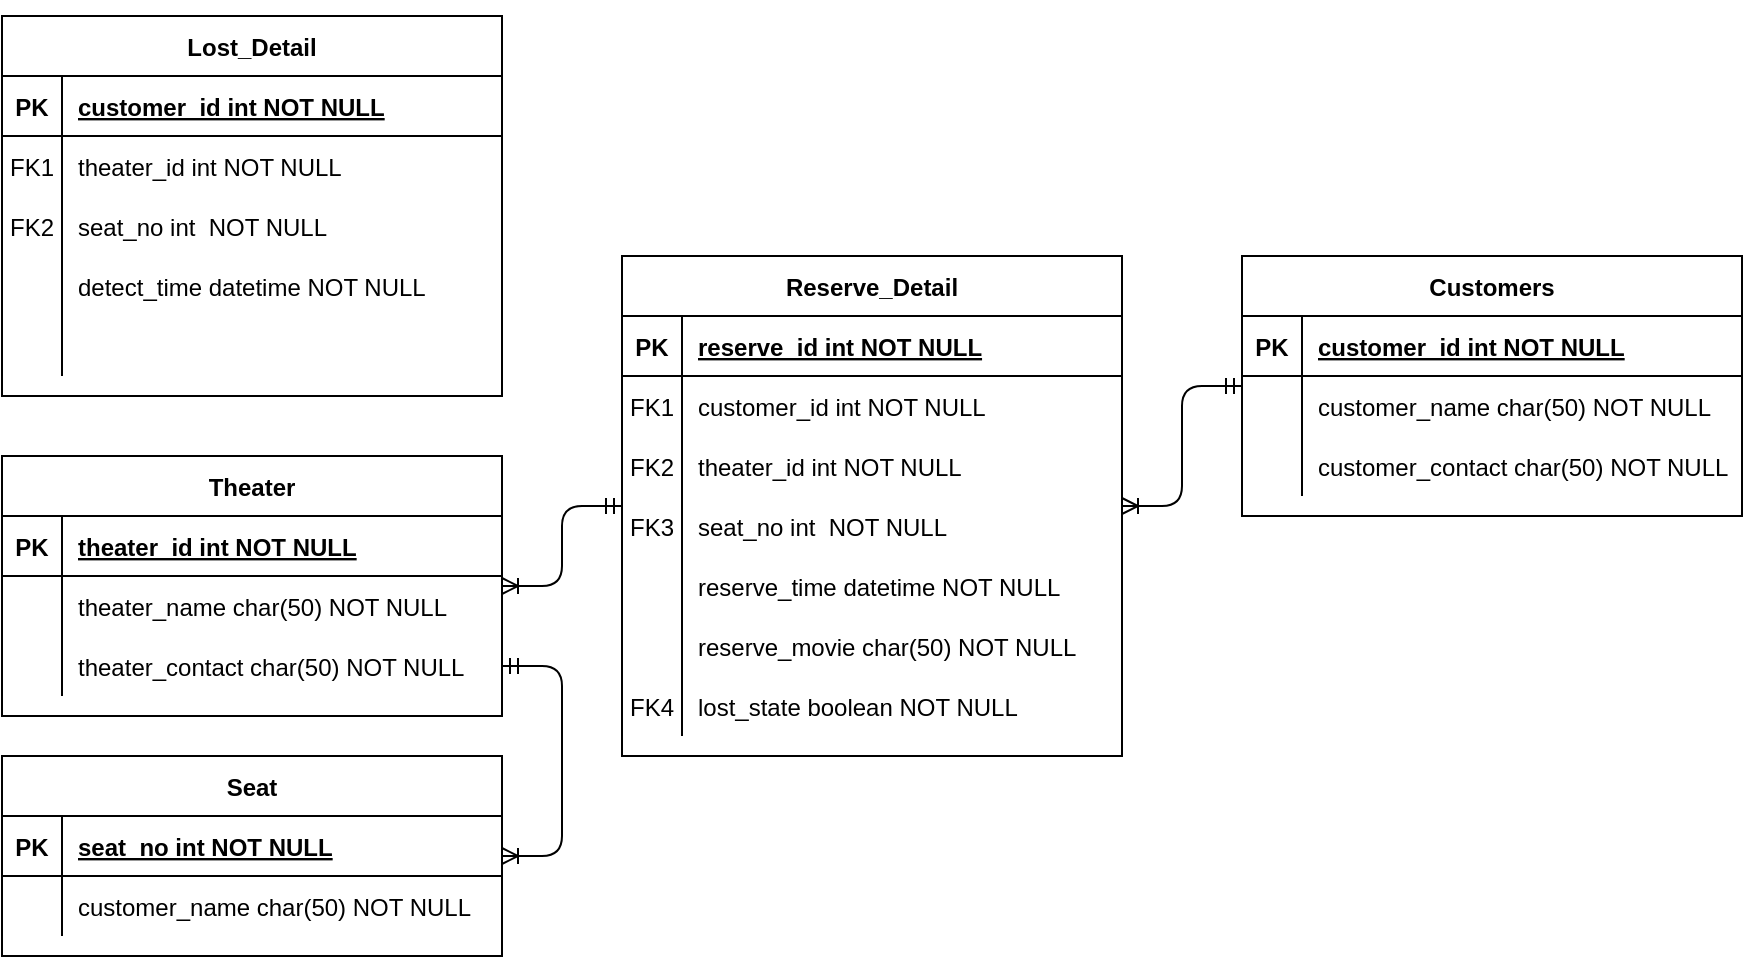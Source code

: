 <mxfile version="14.5.7" type="github">
  <diagram id="R2lEEEUBdFMjLlhIrx00" name="Page-1">
    <mxGraphModel dx="2272" dy="1932" grid="1" gridSize="10" guides="1" tooltips="1" connect="1" arrows="1" fold="1" page="1" pageScale="1" pageWidth="850" pageHeight="1100" math="0" shadow="0" extFonts="Permanent Marker^https://fonts.googleapis.com/css?family=Permanent+Marker">
      <root>
        <mxCell id="0" />
        <mxCell id="1" parent="0" />
        <mxCell id="C-vyLk0tnHw3VtMMgP7b-2" value="Reserve_Detail" style="shape=table;startSize=30;container=1;collapsible=1;childLayout=tableLayout;fixedRows=1;rowLines=0;fontStyle=1;align=center;resizeLast=1;" parent="1" vertex="1">
          <mxGeometry x="90" y="-90" width="250" height="250" as="geometry" />
        </mxCell>
        <mxCell id="C-vyLk0tnHw3VtMMgP7b-3" value="" style="shape=partialRectangle;collapsible=0;dropTarget=0;pointerEvents=0;fillColor=none;points=[[0,0.5],[1,0.5]];portConstraint=eastwest;top=0;left=0;right=0;bottom=1;" parent="C-vyLk0tnHw3VtMMgP7b-2" vertex="1">
          <mxGeometry y="30" width="250" height="30" as="geometry" />
        </mxCell>
        <mxCell id="C-vyLk0tnHw3VtMMgP7b-4" value="PK" style="shape=partialRectangle;overflow=hidden;connectable=0;fillColor=none;top=0;left=0;bottom=0;right=0;fontStyle=1;" parent="C-vyLk0tnHw3VtMMgP7b-3" vertex="1">
          <mxGeometry width="30" height="30" as="geometry" />
        </mxCell>
        <mxCell id="C-vyLk0tnHw3VtMMgP7b-5" value="reserve_id int NOT NULL " style="shape=partialRectangle;overflow=hidden;connectable=0;fillColor=none;top=0;left=0;bottom=0;right=0;align=left;spacingLeft=6;fontStyle=5;" parent="C-vyLk0tnHw3VtMMgP7b-3" vertex="1">
          <mxGeometry x="30" width="220" height="30" as="geometry" />
        </mxCell>
        <mxCell id="C-vyLk0tnHw3VtMMgP7b-6" value="" style="shape=partialRectangle;collapsible=0;dropTarget=0;pointerEvents=0;fillColor=none;points=[[0,0.5],[1,0.5]];portConstraint=eastwest;top=0;left=0;right=0;bottom=0;" parent="C-vyLk0tnHw3VtMMgP7b-2" vertex="1">
          <mxGeometry y="60" width="250" height="30" as="geometry" />
        </mxCell>
        <mxCell id="C-vyLk0tnHw3VtMMgP7b-7" value="FK1" style="shape=partialRectangle;overflow=hidden;connectable=0;fillColor=none;top=0;left=0;bottom=0;right=0;" parent="C-vyLk0tnHw3VtMMgP7b-6" vertex="1">
          <mxGeometry width="30" height="30" as="geometry" />
        </mxCell>
        <mxCell id="C-vyLk0tnHw3VtMMgP7b-8" value="customer_id int NOT NULL" style="shape=partialRectangle;overflow=hidden;connectable=0;fillColor=none;top=0;left=0;bottom=0;right=0;align=left;spacingLeft=6;" parent="C-vyLk0tnHw3VtMMgP7b-6" vertex="1">
          <mxGeometry x="30" width="220" height="30" as="geometry" />
        </mxCell>
        <mxCell id="fnGdS_9XlnBEm4dcvLmP-45" style="shape=partialRectangle;collapsible=0;dropTarget=0;pointerEvents=0;fillColor=none;points=[[0,0.5],[1,0.5]];portConstraint=eastwest;top=0;left=0;right=0;bottom=0;" vertex="1" parent="C-vyLk0tnHw3VtMMgP7b-2">
          <mxGeometry y="90" width="250" height="30" as="geometry" />
        </mxCell>
        <mxCell id="fnGdS_9XlnBEm4dcvLmP-46" value="FK2" style="shape=partialRectangle;overflow=hidden;connectable=0;fillColor=none;top=0;left=0;bottom=0;right=0;" vertex="1" parent="fnGdS_9XlnBEm4dcvLmP-45">
          <mxGeometry width="30" height="30" as="geometry" />
        </mxCell>
        <mxCell id="fnGdS_9XlnBEm4dcvLmP-47" value="theater_id int NOT NULL" style="shape=partialRectangle;overflow=hidden;connectable=0;fillColor=none;top=0;left=0;bottom=0;right=0;align=left;spacingLeft=6;" vertex="1" parent="fnGdS_9XlnBEm4dcvLmP-45">
          <mxGeometry x="30" width="220" height="30" as="geometry" />
        </mxCell>
        <mxCell id="C-vyLk0tnHw3VtMMgP7b-9" value="" style="shape=partialRectangle;collapsible=0;dropTarget=0;pointerEvents=0;fillColor=none;points=[[0,0.5],[1,0.5]];portConstraint=eastwest;top=0;left=0;right=0;bottom=0;" parent="C-vyLk0tnHw3VtMMgP7b-2" vertex="1">
          <mxGeometry y="120" width="250" height="30" as="geometry" />
        </mxCell>
        <mxCell id="C-vyLk0tnHw3VtMMgP7b-10" value="FK3" style="shape=partialRectangle;overflow=hidden;connectable=0;fillColor=none;top=0;left=0;bottom=0;right=0;" parent="C-vyLk0tnHw3VtMMgP7b-9" vertex="1">
          <mxGeometry width="30" height="30" as="geometry" />
        </mxCell>
        <mxCell id="C-vyLk0tnHw3VtMMgP7b-11" value="seat_no int  NOT NULL" style="shape=partialRectangle;overflow=hidden;connectable=0;fillColor=none;top=0;left=0;bottom=0;right=0;align=left;spacingLeft=6;" parent="C-vyLk0tnHw3VtMMgP7b-9" vertex="1">
          <mxGeometry x="30" width="220" height="30" as="geometry" />
        </mxCell>
        <mxCell id="fnGdS_9XlnBEm4dcvLmP-18" style="shape=partialRectangle;collapsible=0;dropTarget=0;pointerEvents=0;fillColor=none;points=[[0,0.5],[1,0.5]];portConstraint=eastwest;top=0;left=0;right=0;bottom=0;" vertex="1" parent="C-vyLk0tnHw3VtMMgP7b-2">
          <mxGeometry y="150" width="250" height="30" as="geometry" />
        </mxCell>
        <mxCell id="fnGdS_9XlnBEm4dcvLmP-19" style="shape=partialRectangle;overflow=hidden;connectable=0;fillColor=none;top=0;left=0;bottom=0;right=0;" vertex="1" parent="fnGdS_9XlnBEm4dcvLmP-18">
          <mxGeometry width="30" height="30" as="geometry" />
        </mxCell>
        <mxCell id="fnGdS_9XlnBEm4dcvLmP-20" value="reserve_time datetime NOT NULL" style="shape=partialRectangle;overflow=hidden;connectable=0;fillColor=none;top=0;left=0;bottom=0;right=0;align=left;spacingLeft=6;" vertex="1" parent="fnGdS_9XlnBEm4dcvLmP-18">
          <mxGeometry x="30" width="220" height="30" as="geometry" />
        </mxCell>
        <mxCell id="fnGdS_9XlnBEm4dcvLmP-21" style="shape=partialRectangle;collapsible=0;dropTarget=0;pointerEvents=0;fillColor=none;points=[[0,0.5],[1,0.5]];portConstraint=eastwest;top=0;left=0;right=0;bottom=0;" vertex="1" parent="C-vyLk0tnHw3VtMMgP7b-2">
          <mxGeometry y="180" width="250" height="30" as="geometry" />
        </mxCell>
        <mxCell id="fnGdS_9XlnBEm4dcvLmP-22" style="shape=partialRectangle;overflow=hidden;connectable=0;fillColor=none;top=0;left=0;bottom=0;right=0;" vertex="1" parent="fnGdS_9XlnBEm4dcvLmP-21">
          <mxGeometry width="30" height="30" as="geometry" />
        </mxCell>
        <mxCell id="fnGdS_9XlnBEm4dcvLmP-23" value="reserve_movie char(50) NOT NULL" style="shape=partialRectangle;overflow=hidden;connectable=0;fillColor=none;top=0;left=0;bottom=0;right=0;align=left;spacingLeft=6;" vertex="1" parent="fnGdS_9XlnBEm4dcvLmP-21">
          <mxGeometry x="30" width="220" height="30" as="geometry" />
        </mxCell>
        <mxCell id="fnGdS_9XlnBEm4dcvLmP-42" style="shape=partialRectangle;collapsible=0;dropTarget=0;pointerEvents=0;fillColor=none;points=[[0,0.5],[1,0.5]];portConstraint=eastwest;top=0;left=0;right=0;bottom=0;" vertex="1" parent="C-vyLk0tnHw3VtMMgP7b-2">
          <mxGeometry y="210" width="250" height="30" as="geometry" />
        </mxCell>
        <mxCell id="fnGdS_9XlnBEm4dcvLmP-43" value="FK4" style="shape=partialRectangle;overflow=hidden;connectable=0;fillColor=none;top=0;left=0;bottom=0;right=0;" vertex="1" parent="fnGdS_9XlnBEm4dcvLmP-42">
          <mxGeometry width="30" height="30" as="geometry" />
        </mxCell>
        <mxCell id="fnGdS_9XlnBEm4dcvLmP-44" value="lost_state boolean NOT NULL" style="shape=partialRectangle;overflow=hidden;connectable=0;fillColor=none;top=0;left=0;bottom=0;right=0;align=left;spacingLeft=6;" vertex="1" parent="fnGdS_9XlnBEm4dcvLmP-42">
          <mxGeometry x="30" width="220" height="30" as="geometry" />
        </mxCell>
        <mxCell id="C-vyLk0tnHw3VtMMgP7b-13" value="Theater" style="shape=table;startSize=30;container=1;collapsible=1;childLayout=tableLayout;fixedRows=1;rowLines=0;fontStyle=1;align=center;resizeLast=1;" parent="1" vertex="1">
          <mxGeometry x="-220" y="10" width="250" height="130" as="geometry" />
        </mxCell>
        <mxCell id="C-vyLk0tnHw3VtMMgP7b-14" value="" style="shape=partialRectangle;collapsible=0;dropTarget=0;pointerEvents=0;fillColor=none;points=[[0,0.5],[1,0.5]];portConstraint=eastwest;top=0;left=0;right=0;bottom=1;" parent="C-vyLk0tnHw3VtMMgP7b-13" vertex="1">
          <mxGeometry y="30" width="250" height="30" as="geometry" />
        </mxCell>
        <mxCell id="C-vyLk0tnHw3VtMMgP7b-15" value="PK" style="shape=partialRectangle;overflow=hidden;connectable=0;fillColor=none;top=0;left=0;bottom=0;right=0;fontStyle=1;" parent="C-vyLk0tnHw3VtMMgP7b-14" vertex="1">
          <mxGeometry width="30" height="30" as="geometry" />
        </mxCell>
        <mxCell id="C-vyLk0tnHw3VtMMgP7b-16" value="theater_id int NOT NULL " style="shape=partialRectangle;overflow=hidden;connectable=0;fillColor=none;top=0;left=0;bottom=0;right=0;align=left;spacingLeft=6;fontStyle=5;" parent="C-vyLk0tnHw3VtMMgP7b-14" vertex="1">
          <mxGeometry x="30" width="220" height="30" as="geometry" />
        </mxCell>
        <mxCell id="C-vyLk0tnHw3VtMMgP7b-17" value="" style="shape=partialRectangle;collapsible=0;dropTarget=0;pointerEvents=0;fillColor=none;points=[[0,0.5],[1,0.5]];portConstraint=eastwest;top=0;left=0;right=0;bottom=0;" parent="C-vyLk0tnHw3VtMMgP7b-13" vertex="1">
          <mxGeometry y="60" width="250" height="30" as="geometry" />
        </mxCell>
        <mxCell id="C-vyLk0tnHw3VtMMgP7b-18" value="" style="shape=partialRectangle;overflow=hidden;connectable=0;fillColor=none;top=0;left=0;bottom=0;right=0;" parent="C-vyLk0tnHw3VtMMgP7b-17" vertex="1">
          <mxGeometry width="30" height="30" as="geometry" />
        </mxCell>
        <mxCell id="C-vyLk0tnHw3VtMMgP7b-19" value="theater_name char(50) NOT NULL" style="shape=partialRectangle;overflow=hidden;connectable=0;fillColor=none;top=0;left=0;bottom=0;right=0;align=left;spacingLeft=6;" parent="C-vyLk0tnHw3VtMMgP7b-17" vertex="1">
          <mxGeometry x="30" width="220" height="30" as="geometry" />
        </mxCell>
        <mxCell id="C-vyLk0tnHw3VtMMgP7b-20" value="" style="shape=partialRectangle;collapsible=0;dropTarget=0;pointerEvents=0;fillColor=none;points=[[0,0.5],[1,0.5]];portConstraint=eastwest;top=0;left=0;right=0;bottom=0;" parent="C-vyLk0tnHw3VtMMgP7b-13" vertex="1">
          <mxGeometry y="90" width="250" height="30" as="geometry" />
        </mxCell>
        <mxCell id="C-vyLk0tnHw3VtMMgP7b-21" value="" style="shape=partialRectangle;overflow=hidden;connectable=0;fillColor=none;top=0;left=0;bottom=0;right=0;" parent="C-vyLk0tnHw3VtMMgP7b-20" vertex="1">
          <mxGeometry width="30" height="30" as="geometry" />
        </mxCell>
        <mxCell id="C-vyLk0tnHw3VtMMgP7b-22" value="theater_contact char(50) NOT NULL" style="shape=partialRectangle;overflow=hidden;connectable=0;fillColor=none;top=0;left=0;bottom=0;right=0;align=left;spacingLeft=6;" parent="C-vyLk0tnHw3VtMMgP7b-20" vertex="1">
          <mxGeometry x="30" width="220" height="30" as="geometry" />
        </mxCell>
        <mxCell id="C-vyLk0tnHw3VtMMgP7b-23" value="Seat" style="shape=table;startSize=30;container=1;collapsible=1;childLayout=tableLayout;fixedRows=1;rowLines=0;fontStyle=1;align=center;resizeLast=1;" parent="1" vertex="1">
          <mxGeometry x="-220" y="160" width="250" height="100" as="geometry" />
        </mxCell>
        <mxCell id="C-vyLk0tnHw3VtMMgP7b-24" value="" style="shape=partialRectangle;collapsible=0;dropTarget=0;pointerEvents=0;fillColor=none;points=[[0,0.5],[1,0.5]];portConstraint=eastwest;top=0;left=0;right=0;bottom=1;" parent="C-vyLk0tnHw3VtMMgP7b-23" vertex="1">
          <mxGeometry y="30" width="250" height="30" as="geometry" />
        </mxCell>
        <mxCell id="C-vyLk0tnHw3VtMMgP7b-25" value="PK" style="shape=partialRectangle;overflow=hidden;connectable=0;fillColor=none;top=0;left=0;bottom=0;right=0;fontStyle=1;" parent="C-vyLk0tnHw3VtMMgP7b-24" vertex="1">
          <mxGeometry width="30" height="30" as="geometry" />
        </mxCell>
        <mxCell id="C-vyLk0tnHw3VtMMgP7b-26" value="seat_no int NOT NULL" style="shape=partialRectangle;overflow=hidden;connectable=0;fillColor=none;top=0;left=0;bottom=0;right=0;align=left;spacingLeft=6;fontStyle=5;" parent="C-vyLk0tnHw3VtMMgP7b-24" vertex="1">
          <mxGeometry x="30" width="220" height="30" as="geometry" />
        </mxCell>
        <mxCell id="C-vyLk0tnHw3VtMMgP7b-27" value="" style="shape=partialRectangle;collapsible=0;dropTarget=0;pointerEvents=0;fillColor=none;points=[[0,0.5],[1,0.5]];portConstraint=eastwest;top=0;left=0;right=0;bottom=0;" parent="C-vyLk0tnHw3VtMMgP7b-23" vertex="1">
          <mxGeometry y="60" width="250" height="30" as="geometry" />
        </mxCell>
        <mxCell id="C-vyLk0tnHw3VtMMgP7b-28" value="" style="shape=partialRectangle;overflow=hidden;connectable=0;fillColor=none;top=0;left=0;bottom=0;right=0;" parent="C-vyLk0tnHw3VtMMgP7b-27" vertex="1">
          <mxGeometry width="30" height="30" as="geometry" />
        </mxCell>
        <mxCell id="C-vyLk0tnHw3VtMMgP7b-29" value="customer_name char(50) NOT NULL" style="shape=partialRectangle;overflow=hidden;connectable=0;fillColor=none;top=0;left=0;bottom=0;right=0;align=left;spacingLeft=6;" parent="C-vyLk0tnHw3VtMMgP7b-27" vertex="1">
          <mxGeometry x="30" width="220" height="30" as="geometry" />
        </mxCell>
        <mxCell id="fnGdS_9XlnBEm4dcvLmP-1" value="Customers" style="shape=table;startSize=30;container=1;collapsible=1;childLayout=tableLayout;fixedRows=1;rowLines=0;fontStyle=1;align=center;resizeLast=1;" vertex="1" parent="1">
          <mxGeometry x="400" y="-90" width="250" height="130" as="geometry">
            <mxRectangle x="110" y="110" width="100" height="30" as="alternateBounds" />
          </mxGeometry>
        </mxCell>
        <mxCell id="fnGdS_9XlnBEm4dcvLmP-2" value="" style="shape=partialRectangle;collapsible=0;dropTarget=0;pointerEvents=0;fillColor=none;points=[[0,0.5],[1,0.5]];portConstraint=eastwest;top=0;left=0;right=0;bottom=1;" vertex="1" parent="fnGdS_9XlnBEm4dcvLmP-1">
          <mxGeometry y="30" width="250" height="30" as="geometry" />
        </mxCell>
        <mxCell id="fnGdS_9XlnBEm4dcvLmP-3" value="PK" style="shape=partialRectangle;overflow=hidden;connectable=0;fillColor=none;top=0;left=0;bottom=0;right=0;fontStyle=1;" vertex="1" parent="fnGdS_9XlnBEm4dcvLmP-2">
          <mxGeometry width="30" height="30" as="geometry" />
        </mxCell>
        <mxCell id="fnGdS_9XlnBEm4dcvLmP-4" value="customer_id int NOT NULL " style="shape=partialRectangle;overflow=hidden;connectable=0;fillColor=none;top=0;left=0;bottom=0;right=0;align=left;spacingLeft=6;fontStyle=5;" vertex="1" parent="fnGdS_9XlnBEm4dcvLmP-2">
          <mxGeometry x="30" width="220" height="30" as="geometry" />
        </mxCell>
        <mxCell id="fnGdS_9XlnBEm4dcvLmP-5" value="" style="shape=partialRectangle;collapsible=0;dropTarget=0;pointerEvents=0;fillColor=none;points=[[0,0.5],[1,0.5]];portConstraint=eastwest;top=0;left=0;right=0;bottom=0;" vertex="1" parent="fnGdS_9XlnBEm4dcvLmP-1">
          <mxGeometry y="60" width="250" height="30" as="geometry" />
        </mxCell>
        <mxCell id="fnGdS_9XlnBEm4dcvLmP-6" value="" style="shape=partialRectangle;overflow=hidden;connectable=0;fillColor=none;top=0;left=0;bottom=0;right=0;" vertex="1" parent="fnGdS_9XlnBEm4dcvLmP-5">
          <mxGeometry width="30" height="30" as="geometry" />
        </mxCell>
        <mxCell id="fnGdS_9XlnBEm4dcvLmP-7" value="customer_name char(50) NOT NULL" style="shape=partialRectangle;overflow=hidden;connectable=0;fillColor=none;top=0;left=0;bottom=0;right=0;align=left;spacingLeft=6;" vertex="1" parent="fnGdS_9XlnBEm4dcvLmP-5">
          <mxGeometry x="30" width="220" height="30" as="geometry" />
        </mxCell>
        <mxCell id="fnGdS_9XlnBEm4dcvLmP-15" style="shape=partialRectangle;collapsible=0;dropTarget=0;pointerEvents=0;fillColor=none;points=[[0,0.5],[1,0.5]];portConstraint=eastwest;top=0;left=0;right=0;bottom=0;" vertex="1" parent="fnGdS_9XlnBEm4dcvLmP-1">
          <mxGeometry y="90" width="250" height="30" as="geometry" />
        </mxCell>
        <mxCell id="fnGdS_9XlnBEm4dcvLmP-16" style="shape=partialRectangle;overflow=hidden;connectable=0;fillColor=none;top=0;left=0;bottom=0;right=0;" vertex="1" parent="fnGdS_9XlnBEm4dcvLmP-15">
          <mxGeometry width="30" height="30" as="geometry" />
        </mxCell>
        <mxCell id="fnGdS_9XlnBEm4dcvLmP-17" value="customer_contact char(50) NOT NULL" style="shape=partialRectangle;overflow=hidden;connectable=0;fillColor=none;top=0;left=0;bottom=0;right=0;align=left;spacingLeft=6;strokeColor=#FF3333;" vertex="1" parent="fnGdS_9XlnBEm4dcvLmP-15">
          <mxGeometry x="30" width="220" height="30" as="geometry" />
        </mxCell>
        <mxCell id="fnGdS_9XlnBEm4dcvLmP-48" value="Lost_Detail" style="shape=table;startSize=30;container=1;collapsible=1;childLayout=tableLayout;fixedRows=1;rowLines=0;fontStyle=1;align=center;resizeLast=1;" vertex="1" parent="1">
          <mxGeometry x="-220" y="-210" width="250" height="190" as="geometry" />
        </mxCell>
        <mxCell id="fnGdS_9XlnBEm4dcvLmP-49" value="" style="shape=partialRectangle;collapsible=0;dropTarget=0;pointerEvents=0;fillColor=none;points=[[0,0.5],[1,0.5]];portConstraint=eastwest;top=0;left=0;right=0;bottom=1;" vertex="1" parent="fnGdS_9XlnBEm4dcvLmP-48">
          <mxGeometry y="30" width="250" height="30" as="geometry" />
        </mxCell>
        <mxCell id="fnGdS_9XlnBEm4dcvLmP-50" value="PK" style="shape=partialRectangle;overflow=hidden;connectable=0;fillColor=none;top=0;left=0;bottom=0;right=0;fontStyle=1;" vertex="1" parent="fnGdS_9XlnBEm4dcvLmP-49">
          <mxGeometry width="30" height="30" as="geometry" />
        </mxCell>
        <mxCell id="fnGdS_9XlnBEm4dcvLmP-51" value="customer_id int NOT NULL " style="shape=partialRectangle;overflow=hidden;connectable=0;fillColor=none;top=0;left=0;bottom=0;right=0;align=left;spacingLeft=6;fontStyle=5;" vertex="1" parent="fnGdS_9XlnBEm4dcvLmP-49">
          <mxGeometry x="30" width="220" height="30" as="geometry" />
        </mxCell>
        <mxCell id="fnGdS_9XlnBEm4dcvLmP-55" style="shape=partialRectangle;collapsible=0;dropTarget=0;pointerEvents=0;fillColor=none;points=[[0,0.5],[1,0.5]];portConstraint=eastwest;top=0;left=0;right=0;bottom=0;" vertex="1" parent="fnGdS_9XlnBEm4dcvLmP-48">
          <mxGeometry y="60" width="250" height="30" as="geometry" />
        </mxCell>
        <mxCell id="fnGdS_9XlnBEm4dcvLmP-56" value="FK1" style="shape=partialRectangle;overflow=hidden;connectable=0;fillColor=none;top=0;left=0;bottom=0;right=0;" vertex="1" parent="fnGdS_9XlnBEm4dcvLmP-55">
          <mxGeometry width="30" height="30" as="geometry" />
        </mxCell>
        <mxCell id="fnGdS_9XlnBEm4dcvLmP-57" value="theater_id int NOT NULL" style="shape=partialRectangle;overflow=hidden;connectable=0;fillColor=none;top=0;left=0;bottom=0;right=0;align=left;spacingLeft=6;" vertex="1" parent="fnGdS_9XlnBEm4dcvLmP-55">
          <mxGeometry x="30" width="220" height="30" as="geometry" />
        </mxCell>
        <mxCell id="fnGdS_9XlnBEm4dcvLmP-58" value="" style="shape=partialRectangle;collapsible=0;dropTarget=0;pointerEvents=0;fillColor=none;points=[[0,0.5],[1,0.5]];portConstraint=eastwest;top=0;left=0;right=0;bottom=0;" vertex="1" parent="fnGdS_9XlnBEm4dcvLmP-48">
          <mxGeometry y="90" width="250" height="30" as="geometry" />
        </mxCell>
        <mxCell id="fnGdS_9XlnBEm4dcvLmP-59" value="FK2" style="shape=partialRectangle;overflow=hidden;connectable=0;fillColor=none;top=0;left=0;bottom=0;right=0;" vertex="1" parent="fnGdS_9XlnBEm4dcvLmP-58">
          <mxGeometry width="30" height="30" as="geometry" />
        </mxCell>
        <mxCell id="fnGdS_9XlnBEm4dcvLmP-60" value="seat_no int  NOT NULL" style="shape=partialRectangle;overflow=hidden;connectable=0;fillColor=none;top=0;left=0;bottom=0;right=0;align=left;spacingLeft=6;" vertex="1" parent="fnGdS_9XlnBEm4dcvLmP-58">
          <mxGeometry x="30" width="220" height="30" as="geometry" />
        </mxCell>
        <mxCell id="fnGdS_9XlnBEm4dcvLmP-80" style="shape=partialRectangle;collapsible=0;dropTarget=0;pointerEvents=0;fillColor=none;points=[[0,0.5],[1,0.5]];portConstraint=eastwest;top=0;left=0;right=0;bottom=0;" vertex="1" parent="fnGdS_9XlnBEm4dcvLmP-48">
          <mxGeometry y="120" width="250" height="30" as="geometry" />
        </mxCell>
        <mxCell id="fnGdS_9XlnBEm4dcvLmP-81" style="shape=partialRectangle;overflow=hidden;connectable=0;fillColor=none;top=0;left=0;bottom=0;right=0;" vertex="1" parent="fnGdS_9XlnBEm4dcvLmP-80">
          <mxGeometry width="30" height="30" as="geometry" />
        </mxCell>
        <mxCell id="fnGdS_9XlnBEm4dcvLmP-82" value="detect_time datetime NOT NULL" style="shape=partialRectangle;overflow=hidden;connectable=0;fillColor=none;top=0;left=0;bottom=0;right=0;align=left;spacingLeft=6;" vertex="1" parent="fnGdS_9XlnBEm4dcvLmP-80">
          <mxGeometry x="30" width="220" height="30" as="geometry" />
        </mxCell>
        <mxCell id="fnGdS_9XlnBEm4dcvLmP-87" style="shape=partialRectangle;collapsible=0;dropTarget=0;pointerEvents=0;fillColor=none;points=[[0,0.5],[1,0.5]];portConstraint=eastwest;top=0;left=0;right=0;bottom=0;" vertex="1" parent="fnGdS_9XlnBEm4dcvLmP-48">
          <mxGeometry y="150" width="250" height="30" as="geometry" />
        </mxCell>
        <mxCell id="fnGdS_9XlnBEm4dcvLmP-88" style="shape=partialRectangle;overflow=hidden;connectable=0;fillColor=none;top=0;left=0;bottom=0;right=0;" vertex="1" parent="fnGdS_9XlnBEm4dcvLmP-87">
          <mxGeometry width="30" height="30" as="geometry" />
        </mxCell>
        <mxCell id="fnGdS_9XlnBEm4dcvLmP-89" style="shape=partialRectangle;overflow=hidden;connectable=0;fillColor=none;top=0;left=0;bottom=0;right=0;align=left;spacingLeft=6;" vertex="1" parent="fnGdS_9XlnBEm4dcvLmP-87">
          <mxGeometry x="30" width="220" height="30" as="geometry" />
        </mxCell>
        <mxCell id="fnGdS_9XlnBEm4dcvLmP-74" value="" style="edgeStyle=entityRelationEdgeStyle;fontSize=12;html=1;endArrow=ERoneToMany;startArrow=ERmandOne;exitX=1;exitY=0.5;exitDx=0;exitDy=0;" edge="1" parent="1" source="C-vyLk0tnHw3VtMMgP7b-20" target="C-vyLk0tnHw3VtMMgP7b-23">
          <mxGeometry width="100" height="100" relative="1" as="geometry">
            <mxPoint x="790" y="390" as="sourcePoint" />
            <mxPoint x="890" y="290" as="targetPoint" />
          </mxGeometry>
        </mxCell>
        <mxCell id="fnGdS_9XlnBEm4dcvLmP-76" value="" style="edgeStyle=entityRelationEdgeStyle;fontSize=12;html=1;endArrow=ERoneToMany;startArrow=ERmandOne;" edge="1" parent="1" source="C-vyLk0tnHw3VtMMgP7b-2" target="C-vyLk0tnHw3VtMMgP7b-13">
          <mxGeometry width="100" height="100" relative="1" as="geometry">
            <mxPoint x="740" y="475" as="sourcePoint" />
            <mxPoint x="740" y="620" as="targetPoint" />
          </mxGeometry>
        </mxCell>
        <mxCell id="fnGdS_9XlnBEm4dcvLmP-84" style="edgeStyle=none;rounded=0;orthogonalLoop=1;jettySize=auto;html=1;exitX=0.25;exitY=0;exitDx=0;exitDy=0;" edge="1" parent="1" source="fnGdS_9XlnBEm4dcvLmP-48" target="fnGdS_9XlnBEm4dcvLmP-48">
          <mxGeometry relative="1" as="geometry" />
        </mxCell>
        <mxCell id="fnGdS_9XlnBEm4dcvLmP-86" value="" style="edgeStyle=entityRelationEdgeStyle;fontSize=12;html=1;endArrow=ERoneToMany;startArrow=ERmandOne;" edge="1" parent="1" source="fnGdS_9XlnBEm4dcvLmP-1" target="C-vyLk0tnHw3VtMMgP7b-2">
          <mxGeometry width="100" height="100" relative="1" as="geometry">
            <mxPoint x="350" y="205" as="sourcePoint" />
            <mxPoint x="480" y="135" as="targetPoint" />
          </mxGeometry>
        </mxCell>
      </root>
    </mxGraphModel>
  </diagram>
</mxfile>

